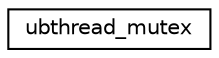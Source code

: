 digraph "Graphical Class Hierarchy"
{
 // LATEX_PDF_SIZE
  edge [fontname="Helvetica",fontsize="10",labelfontname="Helvetica",labelfontsize="10"];
  node [fontname="Helvetica",fontsize="10",shape=record];
  rankdir="LR";
  Node0 [label="ubthread_mutex",height=0.2,width=0.4,color="black", fillcolor="white", style="filled",URL="$structubthread__mutex.html",tooltip=" "];
}
